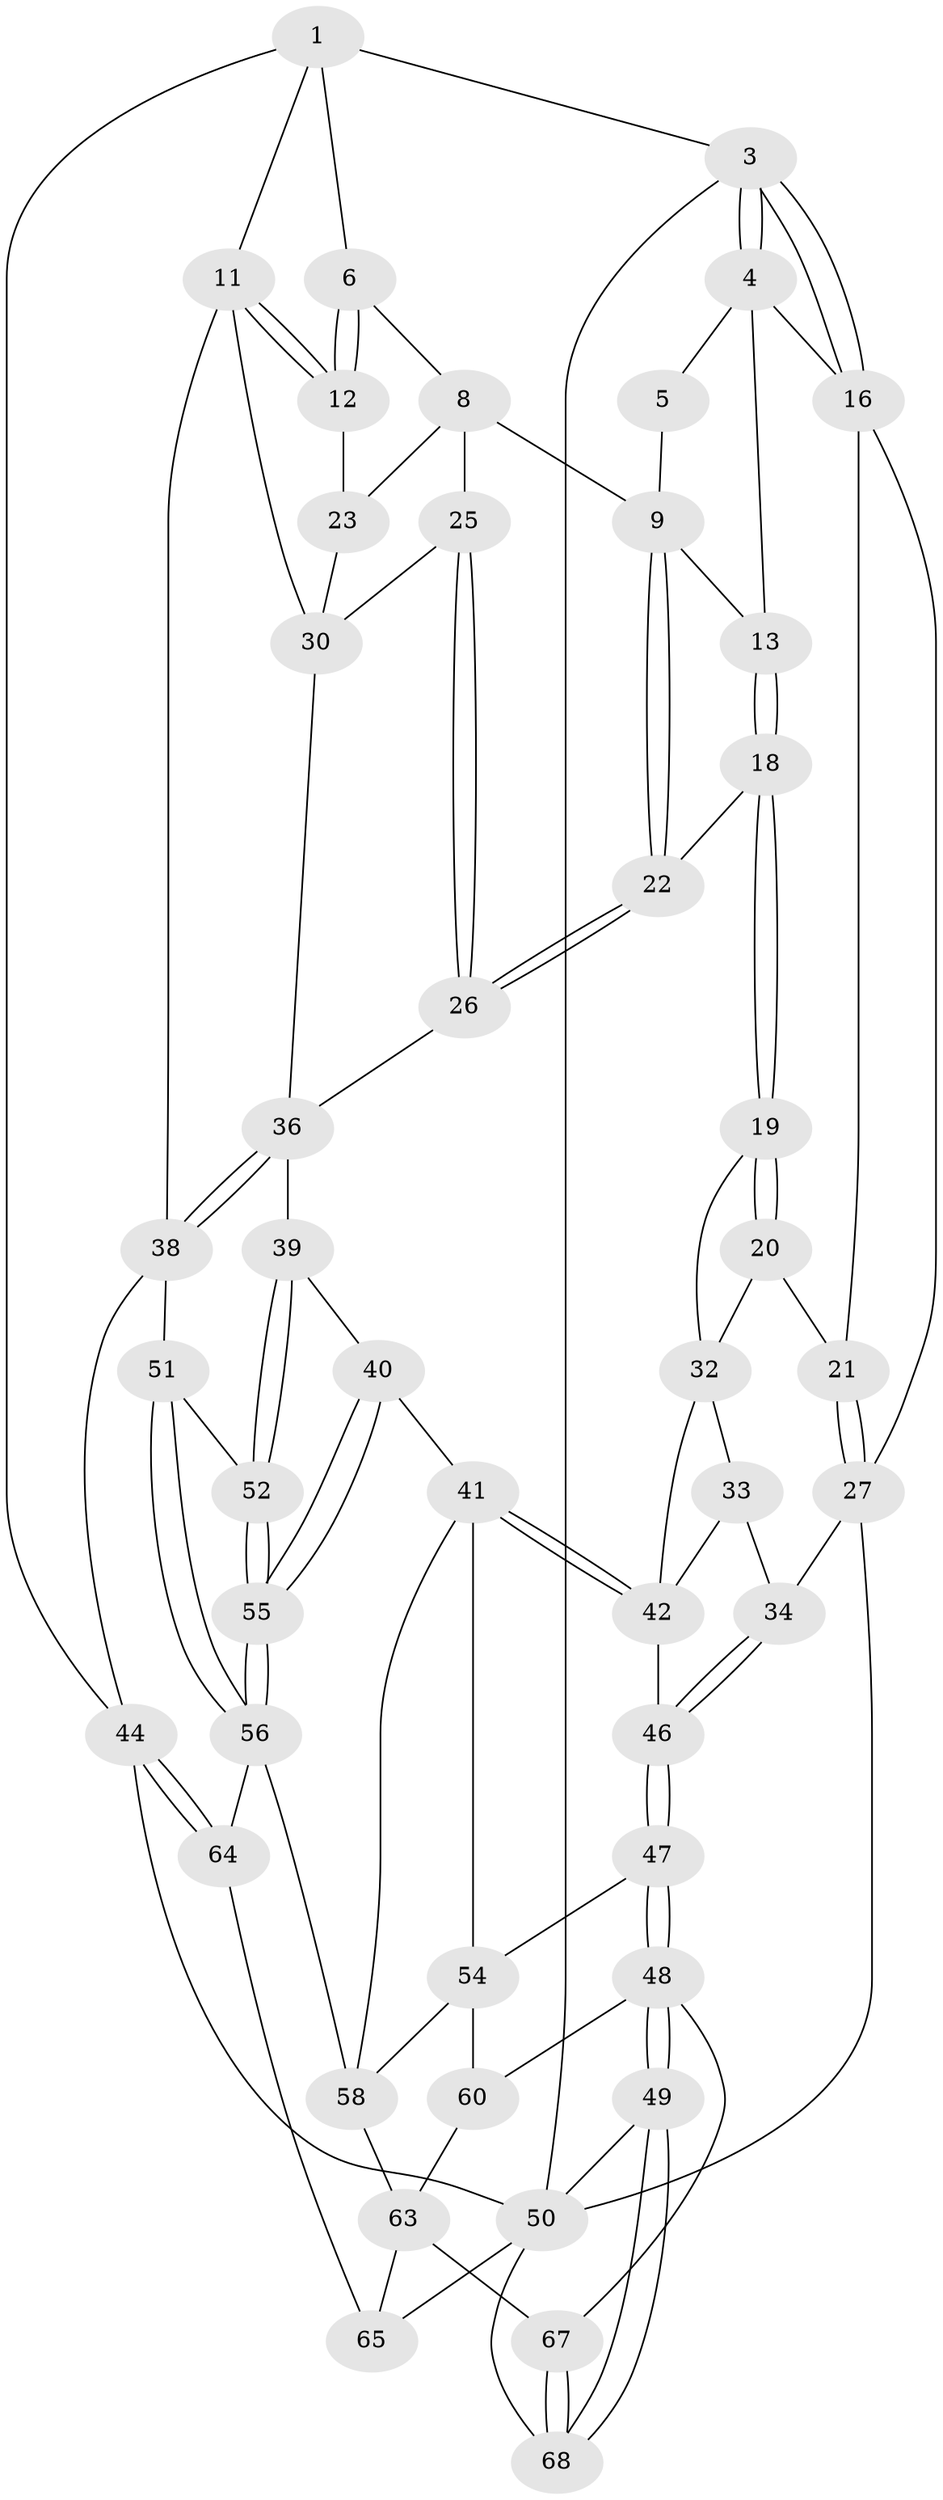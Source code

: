 // original degree distribution, {3: 0.028985507246376812, 6: 0.2318840579710145, 4: 0.2753623188405797, 5: 0.463768115942029}
// Generated by graph-tools (version 1.1) at 2025/11/02/27/25 16:11:58]
// undirected, 48 vertices, 108 edges
graph export_dot {
graph [start="1"]
  node [color=gray90,style=filled];
  1 [pos="+0.9443520650205331+0",super="+2"];
  3 [pos="+0+0"];
  4 [pos="+0.37145586609376846+0",super="+14"];
  5 [pos="+0.8080327514570829+0"];
  6 [pos="+0.9100820437888827+0.07668277857744396",super="+7"];
  8 [pos="+0.7830201498298192+0.12794591367770544",super="+24"];
  9 [pos="+0.7821149294565414+0.12764681266585437",super="+10"];
  11 [pos="+1+0.12956889183855386",super="+29"];
  12 [pos="+1+0.14312580081514661",super="+15"];
  13 [pos="+0.4955572200608274+0.04612165170327636"];
  16 [pos="+0+0.1759713587401617",super="+17"];
  18 [pos="+0.5489491565198097+0.23926411692490007"];
  19 [pos="+0.44222517311177156+0.32608842664271426"];
  20 [pos="+0.30728443218668+0.24296866682164156"];
  21 [pos="+0.2508627927212996+0.17285816463575973"];
  22 [pos="+0.6475585575400105+0.271894872252146"];
  23 [pos="+0.8864834011892656+0.2524308344348316"];
  25 [pos="+0.8822527709867801+0.2696726685314425"];
  26 [pos="+0.723870876399695+0.39554084870758127"];
  27 [pos="+0.08807472733335274+0.3761780657242754",super="+28"];
  30 [pos="+0.988059898584251+0.2834473927010396",super="+31"];
  32 [pos="+0.27278304270624887+0.3272098034120036",super="+35"];
  33 [pos="+0.1994844315560433+0.4230540700329309"];
  34 [pos="+0.11840581571674254+0.4099387309234058"];
  36 [pos="+1+0.49638430745016426",super="+37"];
  38 [pos="+1+0.5484037070560702",super="+45"];
  39 [pos="+0.7174713924711664+0.5206920148164483"];
  40 [pos="+0.6950192844709798+0.5358243387959748"];
  41 [pos="+0.44040072336759645+0.5636351540554508",super="+53"];
  42 [pos="+0.40717701229043335+0.5111201976256893",super="+43"];
  44 [pos="+1+1"];
  46 [pos="+0.10277755120956099+0.6251147504575505"];
  47 [pos="+0.08924045050353985+0.6608112465822088"];
  48 [pos="+0+0.742278451657636",super="+61"];
  49 [pos="+0+0.7571086628477552"];
  50 [pos="+0+0.7572265619500316",super="+69"];
  51 [pos="+0.9594977991580512+0.7458936385762173"];
  52 [pos="+0.8363618006401033+0.6875765532281956"];
  54 [pos="+0.27604596634931633+0.7357111085690302",super="+59"];
  55 [pos="+0.6757118574224423+0.8675188952528406"];
  56 [pos="+0.6548555753185661+0.9555558844590157",super="+57"];
  58 [pos="+0.5891933164744285+0.96958479437993",super="+62"];
  60 [pos="+0.2189753524753746+0.8758561746812679"];
  63 [pos="+0.3112983827667172+0.9264499873260003",super="+66"];
  64 [pos="+0.6330714232854843+1"];
  65 [pos="+0.5207315498069993+1"];
  67 [pos="+0.19472415607757396+0.9107621269003647"];
  68 [pos="+0.13774295115407473+1"];
  1 -- 6;
  1 -- 3;
  1 -- 11;
  1 -- 44;
  3 -- 4;
  3 -- 4;
  3 -- 16;
  3 -- 16;
  3 -- 50;
  4 -- 5;
  4 -- 13;
  4 -- 16;
  5 -- 9;
  6 -- 12 [weight=2];
  6 -- 12;
  6 -- 8;
  8 -- 9;
  8 -- 25;
  8 -- 23;
  9 -- 22;
  9 -- 22;
  9 -- 13;
  11 -- 12;
  11 -- 12;
  11 -- 38;
  11 -- 30;
  12 -- 23;
  13 -- 18;
  13 -- 18;
  16 -- 27;
  16 -- 21;
  18 -- 19;
  18 -- 19;
  18 -- 22;
  19 -- 20;
  19 -- 20;
  19 -- 32;
  20 -- 21;
  20 -- 32;
  21 -- 27;
  21 -- 27;
  22 -- 26;
  22 -- 26;
  23 -- 30;
  25 -- 26;
  25 -- 26;
  25 -- 30;
  26 -- 36;
  27 -- 34;
  27 -- 50;
  30 -- 36;
  32 -- 33;
  32 -- 42;
  33 -- 34;
  33 -- 42;
  34 -- 46;
  34 -- 46;
  36 -- 38;
  36 -- 38;
  36 -- 39;
  38 -- 51;
  38 -- 44;
  39 -- 40;
  39 -- 52;
  39 -- 52;
  40 -- 41;
  40 -- 55;
  40 -- 55;
  41 -- 42;
  41 -- 42;
  41 -- 58;
  41 -- 54;
  42 -- 46;
  44 -- 64;
  44 -- 64;
  44 -- 50;
  46 -- 47;
  46 -- 47;
  47 -- 48;
  47 -- 48;
  47 -- 54;
  48 -- 49;
  48 -- 49;
  48 -- 67;
  48 -- 60;
  49 -- 50;
  49 -- 68;
  49 -- 68;
  50 -- 65;
  50 -- 68;
  51 -- 52;
  51 -- 56;
  51 -- 56;
  52 -- 55;
  52 -- 55;
  54 -- 58;
  54 -- 60;
  55 -- 56;
  55 -- 56;
  56 -- 58;
  56 -- 64;
  58 -- 63;
  60 -- 63;
  63 -- 65;
  63 -- 67;
  64 -- 65;
  67 -- 68;
  67 -- 68;
}
